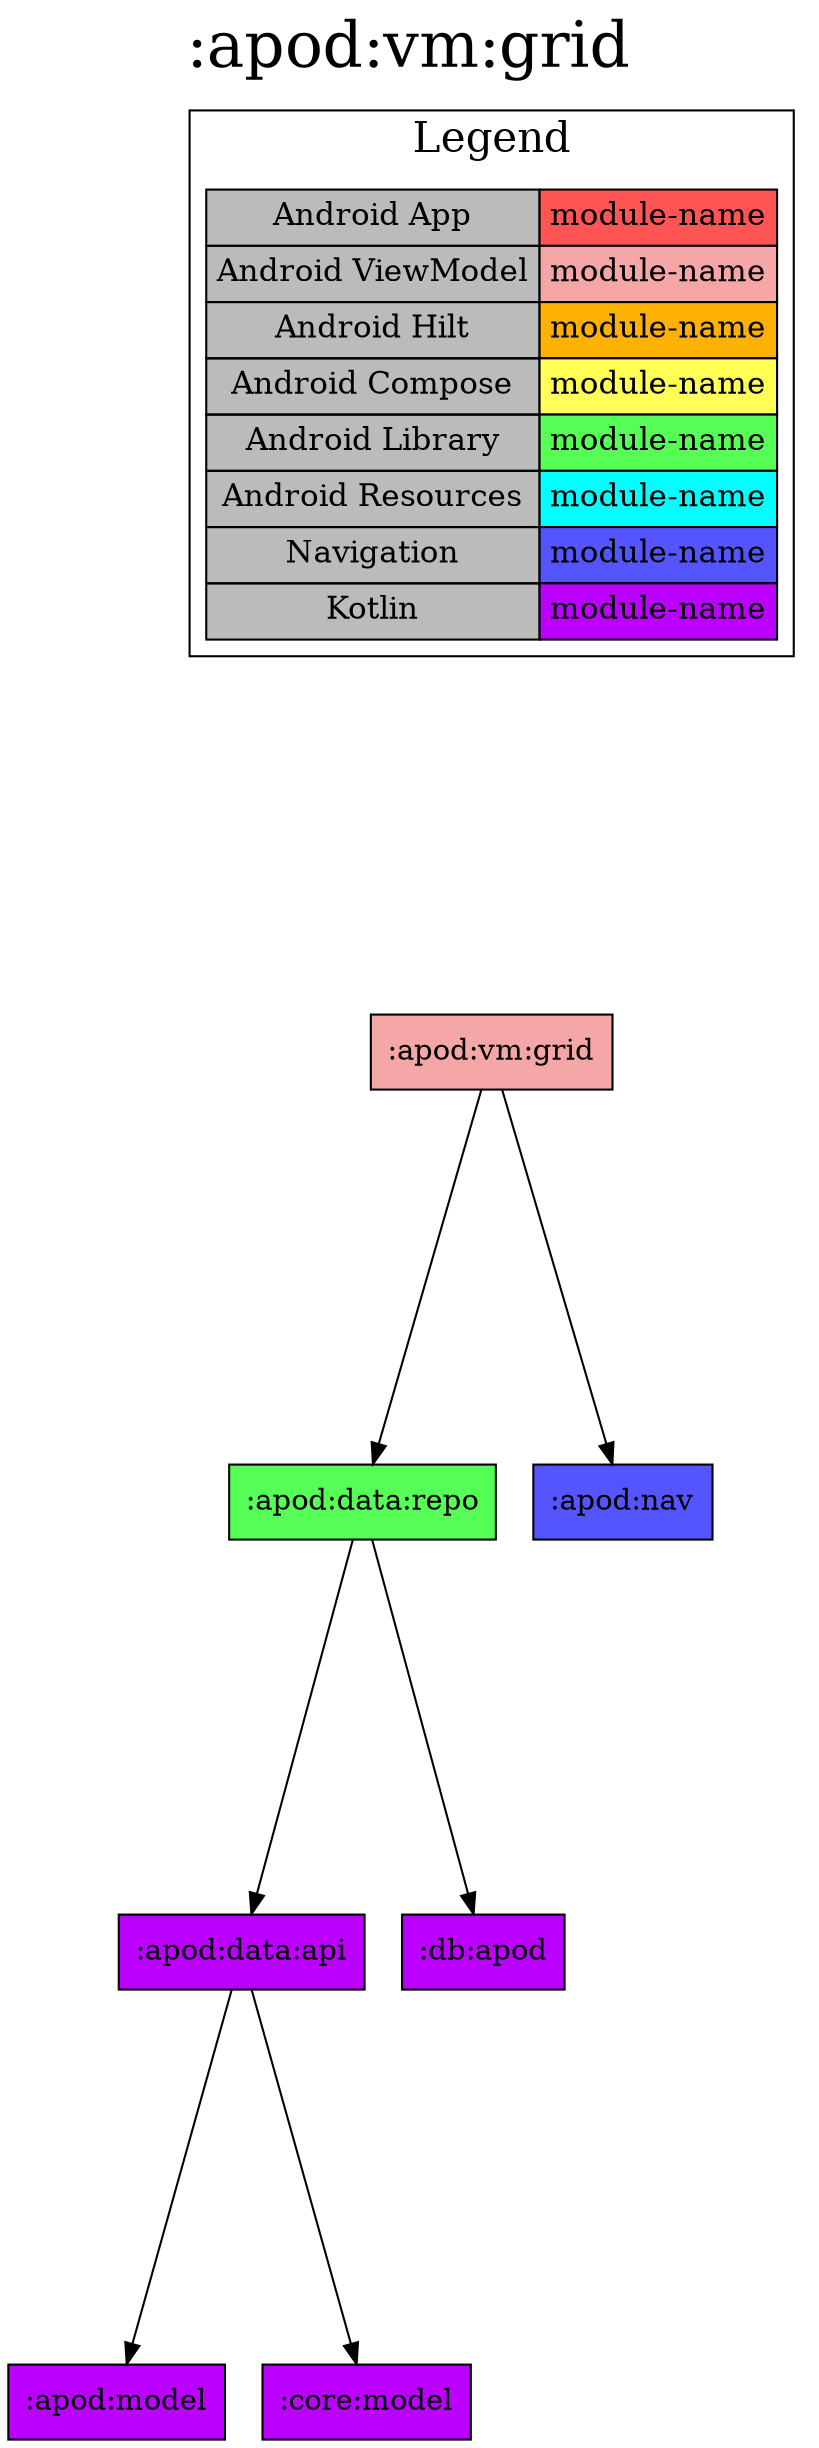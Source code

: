 digraph {
edge ["dir"="forward"]
graph ["dpi"="100","label"=":apod:vm:grid","labelloc"="t","fontsize"="30","ranksep"="2.5","rankdir"="TB"]
node ["style"="filled"]
":apod:vm:grid" ["fillcolor"="#F5A6A6","shape"="box"]
":apod:data:repo" ["fillcolor"="#55FF55","shape"="box"]
":apod:data:api" ["fillcolor"="#BB00FF","shape"="box"]
":apod:model" ["fillcolor"="#BB00FF","shape"="box"]
":core:model" ["fillcolor"="#BB00FF","shape"="box"]
":db:apod" ["fillcolor"="#BB00FF","shape"="box"]
":apod:nav" ["fillcolor"="#5555FF","shape"="box"]
{
edge ["dir"="none"]
graph ["rank"="same"]
}
":apod:vm:grid" -> ":apod:data:repo"
":apod:vm:grid" -> ":apod:nav"
":apod:data:repo" -> ":apod:data:api"
":apod:data:repo" -> ":db:apod"
":apod:data:api" -> ":apod:model"
":apod:data:api" -> ":core:model"
subgraph "cluster_legend" {
edge ["dir"="none"]
graph ["label"="Legend","fontsize"="20"]
"Legend" ["style"="filled","fillcolor"="#bbbbbb","shape"="none","margin"="0","fontsize"="15","label"=<
<TABLE BORDER="0" CELLBORDER="1" CELLSPACING="0" CELLPADDING="4">
<TR><TD>Android App</TD><TD BGCOLOR="#FF5555">module-name</TD></TR>
<TR><TD>Android ViewModel</TD><TD BGCOLOR="#F5A6A6">module-name</TD></TR>
<TR><TD>Android Hilt</TD><TD BGCOLOR="#FCB103">module-name</TD></TR>
<TR><TD>Android Compose</TD><TD BGCOLOR="#FFFF55">module-name</TD></TR>
<TR><TD>Android Library</TD><TD BGCOLOR="#55FF55">module-name</TD></TR>
<TR><TD>Android Resources</TD><TD BGCOLOR="#00FFFF">module-name</TD></TR>
<TR><TD>Navigation</TD><TD BGCOLOR="#5555FF">module-name</TD></TR>
<TR><TD>Kotlin</TD><TD BGCOLOR="#BB00FF">module-name</TD></TR>
</TABLE>
>]
} -> ":apod:vm:grid" ["style"="invis"]
}